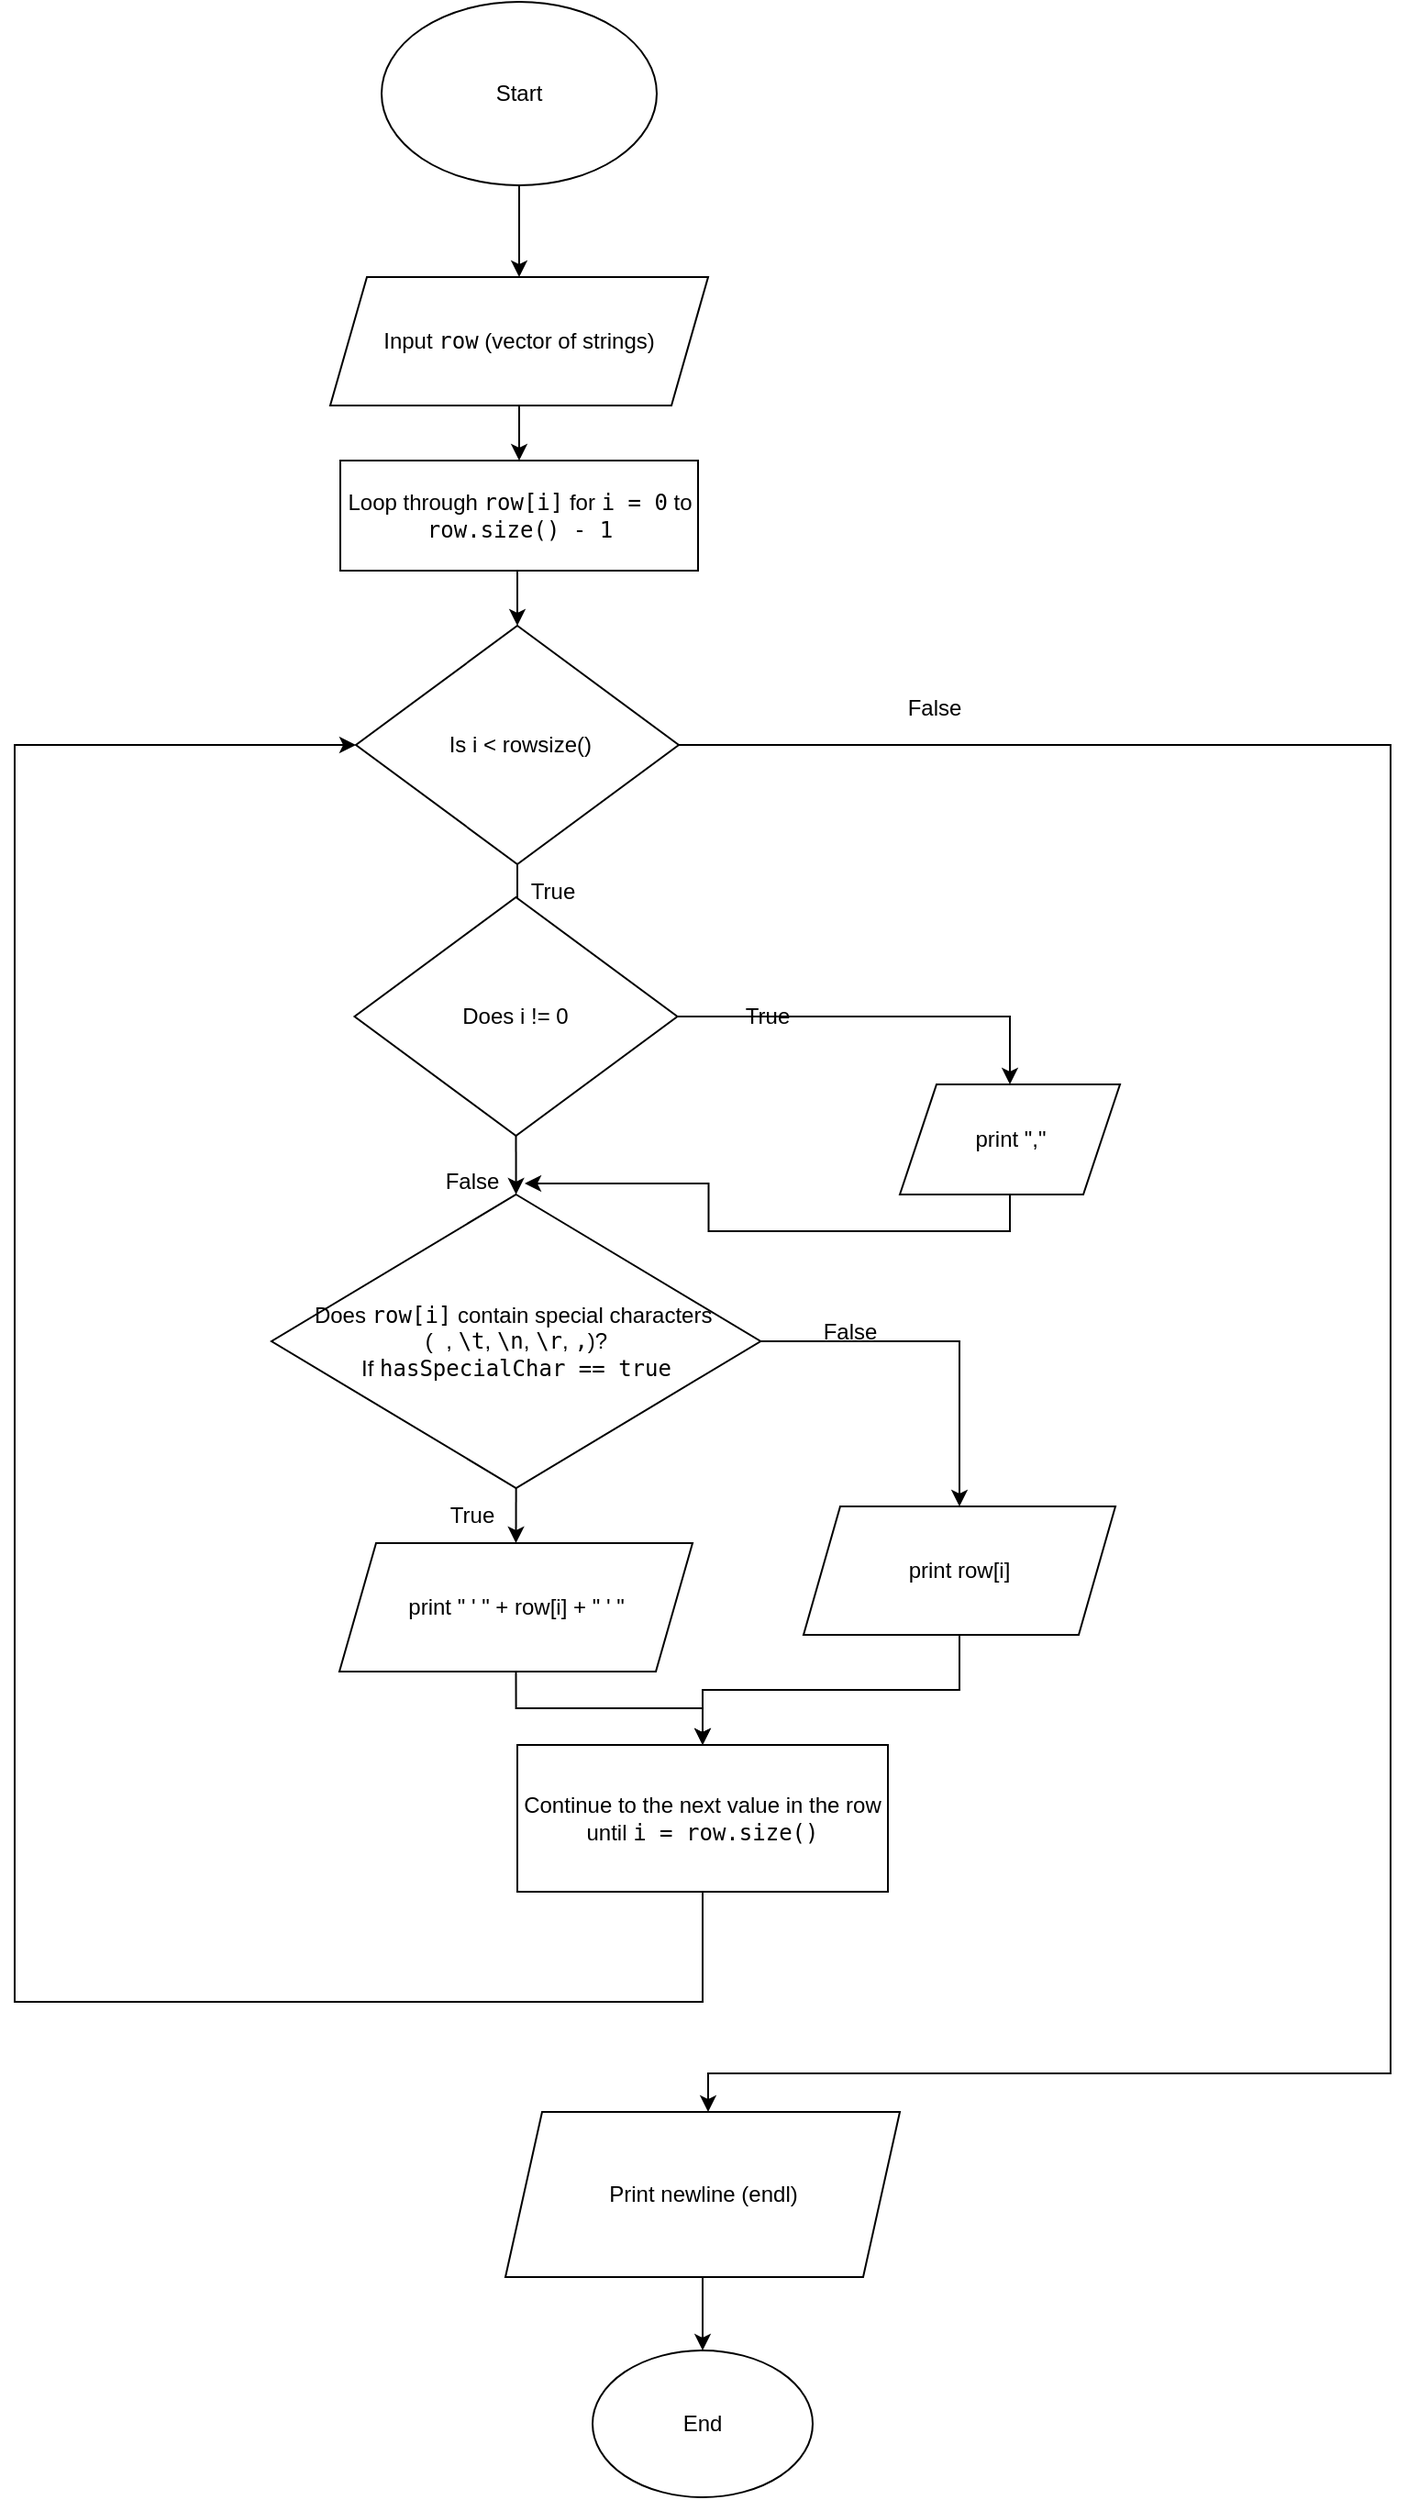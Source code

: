 <mxfile version="26.0.8">
  <diagram name="Page-1" id="CKTngOEfOdO_CjU0qafL">
    <mxGraphModel grid="1" page="1" gridSize="10" guides="1" tooltips="1" connect="1" arrows="1" fold="1" pageScale="1" pageWidth="827" pageHeight="1169" math="0" shadow="0">
      <root>
        <mxCell id="0" />
        <mxCell id="1" parent="0" />
        <mxCell id="98iDz8GCRPzG8NP3keVo-3" style="edgeStyle=orthogonalEdgeStyle;rounded=0;orthogonalLoop=1;jettySize=auto;html=1;entryX=0.5;entryY=0;entryDx=0;entryDy=0;" edge="1" parent="1" source="98iDz8GCRPzG8NP3keVo-1" target="98iDz8GCRPzG8NP3keVo-4">
          <mxGeometry relative="1" as="geometry">
            <mxPoint x="415" y="150" as="targetPoint" />
          </mxGeometry>
        </mxCell>
        <mxCell id="98iDz8GCRPzG8NP3keVo-1" value="Start" style="ellipse;whiteSpace=wrap;html=1;" vertex="1" parent="1">
          <mxGeometry x="340" y="40" width="150" height="100" as="geometry" />
        </mxCell>
        <mxCell id="98iDz8GCRPzG8NP3keVo-10" style="edgeStyle=orthogonalEdgeStyle;rounded=0;orthogonalLoop=1;jettySize=auto;html=1;exitX=0.5;exitY=1;exitDx=0;exitDy=0;entryX=0.5;entryY=0;entryDx=0;entryDy=0;" edge="1" parent="1" source="98iDz8GCRPzG8NP3keVo-4" target="98iDz8GCRPzG8NP3keVo-9">
          <mxGeometry relative="1" as="geometry" />
        </mxCell>
        <mxCell id="98iDz8GCRPzG8NP3keVo-4" value="Input &lt;code&gt;row&lt;/code&gt; (vector of strings)" style="shape=parallelogram;perimeter=parallelogramPerimeter;whiteSpace=wrap;html=1;fixedSize=1;" vertex="1" parent="1">
          <mxGeometry x="312" y="190" width="206" height="70" as="geometry" />
        </mxCell>
        <mxCell id="98iDz8GCRPzG8NP3keVo-13" style="edgeStyle=orthogonalEdgeStyle;rounded=0;orthogonalLoop=1;jettySize=auto;html=1;exitX=0.5;exitY=1;exitDx=0;exitDy=0;" edge="1" parent="1" source="98iDz8GCRPzG8NP3keVo-7" target="98iDz8GCRPzG8NP3keVo-12">
          <mxGeometry relative="1" as="geometry" />
        </mxCell>
        <mxCell id="98iDz8GCRPzG8NP3keVo-34" style="edgeStyle=orthogonalEdgeStyle;rounded=0;orthogonalLoop=1;jettySize=auto;html=1;exitX=1;exitY=0.5;exitDx=0;exitDy=0;entryX=0.5;entryY=0;entryDx=0;entryDy=0;" edge="1" parent="1" source="98iDz8GCRPzG8NP3keVo-7">
          <mxGeometry relative="1" as="geometry">
            <mxPoint x="518" y="1190" as="targetPoint" />
            <Array as="points">
              <mxPoint x="890" y="445" />
              <mxPoint x="890" y="1169" />
            </Array>
          </mxGeometry>
        </mxCell>
        <mxCell id="98iDz8GCRPzG8NP3keVo-7" value="&amp;nbsp;Is i &amp;lt; rowsize()" style="rhombus;whiteSpace=wrap;html=1;" vertex="1" parent="1">
          <mxGeometry x="326" y="380" width="176" height="130" as="geometry" />
        </mxCell>
        <mxCell id="98iDz8GCRPzG8NP3keVo-11" style="edgeStyle=orthogonalEdgeStyle;rounded=0;orthogonalLoop=1;jettySize=auto;html=1;exitX=0.5;exitY=1;exitDx=0;exitDy=0;entryX=0.5;entryY=0;entryDx=0;entryDy=0;" edge="1" parent="1" source="98iDz8GCRPzG8NP3keVo-9" target="98iDz8GCRPzG8NP3keVo-7">
          <mxGeometry relative="1" as="geometry" />
        </mxCell>
        <mxCell id="98iDz8GCRPzG8NP3keVo-9" value="Loop through &lt;code&gt;row[i]&lt;/code&gt; for &lt;code&gt;i = 0&lt;/code&gt; to &lt;code&gt;row.size() - 1&lt;/code&gt;" style="rounded=0;whiteSpace=wrap;html=1;" vertex="1" parent="1">
          <mxGeometry x="317.5" y="290" width="195" height="60" as="geometry" />
        </mxCell>
        <mxCell id="98iDz8GCRPzG8NP3keVo-19" style="edgeStyle=orthogonalEdgeStyle;rounded=0;orthogonalLoop=1;jettySize=auto;html=1;exitX=1;exitY=0.5;exitDx=0;exitDy=0;entryX=0.5;entryY=0;entryDx=0;entryDy=0;" edge="1" parent="1" source="98iDz8GCRPzG8NP3keVo-12" target="98iDz8GCRPzG8NP3keVo-18">
          <mxGeometry relative="1" as="geometry" />
        </mxCell>
        <mxCell id="xyDk_uZ-OIYQtleUEUWZ-5" style="edgeStyle=orthogonalEdgeStyle;rounded=0;orthogonalLoop=1;jettySize=auto;html=1;exitX=0.5;exitY=1;exitDx=0;exitDy=0;entryX=0.5;entryY=0;entryDx=0;entryDy=0;" edge="1" parent="1" source="98iDz8GCRPzG8NP3keVo-12" target="98iDz8GCRPzG8NP3keVo-14">
          <mxGeometry relative="1" as="geometry" />
        </mxCell>
        <mxCell id="98iDz8GCRPzG8NP3keVo-12" value="Does i != 0" style="rhombus;whiteSpace=wrap;html=1;" vertex="1" parent="1">
          <mxGeometry x="325.25" y="528" width="176" height="130" as="geometry" />
        </mxCell>
        <mxCell id="98iDz8GCRPzG8NP3keVo-26" style="edgeStyle=orthogonalEdgeStyle;rounded=0;orthogonalLoop=1;jettySize=auto;html=1;exitX=0.5;exitY=1;exitDx=0;exitDy=0;entryX=0.5;entryY=0;entryDx=0;entryDy=0;" edge="1" parent="1" source="98iDz8GCRPzG8NP3keVo-14" target="98iDz8GCRPzG8NP3keVo-24">
          <mxGeometry relative="1" as="geometry" />
        </mxCell>
        <mxCell id="98iDz8GCRPzG8NP3keVo-27" style="edgeStyle=orthogonalEdgeStyle;rounded=0;orthogonalLoop=1;jettySize=auto;html=1;exitX=1;exitY=0.5;exitDx=0;exitDy=0;entryX=0.5;entryY=0;entryDx=0;entryDy=0;" edge="1" parent="1" source="98iDz8GCRPzG8NP3keVo-14" target="98iDz8GCRPzG8NP3keVo-25">
          <mxGeometry relative="1" as="geometry" />
        </mxCell>
        <mxCell id="98iDz8GCRPzG8NP3keVo-14" value="Does &lt;code&gt;row[i]&lt;/code&gt; contain special characters&amp;nbsp;&lt;div&gt;(&lt;code&gt; &lt;/code&gt;, &lt;code&gt;\t&lt;/code&gt;, &lt;code&gt;\n&lt;/code&gt;, &lt;code&gt;\r&lt;/code&gt;, &lt;code&gt;,&lt;/code&gt;)?&lt;div&gt;If &lt;code&gt;hasSpecialChar == true&lt;/code&gt;&lt;/div&gt;&lt;/div&gt;" style="rhombus;whiteSpace=wrap;html=1;" vertex="1" parent="1">
          <mxGeometry x="280" y="690" width="266.63" height="160" as="geometry" />
        </mxCell>
        <mxCell id="98iDz8GCRPzG8NP3keVo-18" value="print &quot;,&quot;" style="shape=parallelogram;perimeter=parallelogramPerimeter;whiteSpace=wrap;html=1;fixedSize=1;" vertex="1" parent="1">
          <mxGeometry x="622.5" y="630" width="120" height="60" as="geometry" />
        </mxCell>
        <mxCell id="98iDz8GCRPzG8NP3keVo-29" style="edgeStyle=orthogonalEdgeStyle;rounded=0;orthogonalLoop=1;jettySize=auto;html=1;exitX=0.5;exitY=1;exitDx=0;exitDy=0;entryX=0.5;entryY=0;entryDx=0;entryDy=0;" edge="1" parent="1" source="98iDz8GCRPzG8NP3keVo-24" target="98iDz8GCRPzG8NP3keVo-28">
          <mxGeometry relative="1" as="geometry" />
        </mxCell>
        <mxCell id="98iDz8GCRPzG8NP3keVo-24" value="print &quot; &#39; &quot; + row[i] + &quot; &#39; &quot;" style="shape=parallelogram;perimeter=parallelogramPerimeter;whiteSpace=wrap;html=1;fixedSize=1;" vertex="1" parent="1">
          <mxGeometry x="317" y="880" width="192.5" height="70" as="geometry" />
        </mxCell>
        <mxCell id="98iDz8GCRPzG8NP3keVo-31" style="edgeStyle=orthogonalEdgeStyle;rounded=0;orthogonalLoop=1;jettySize=auto;html=1;exitX=0.5;exitY=1;exitDx=0;exitDy=0;entryX=0.5;entryY=0;entryDx=0;entryDy=0;" edge="1" parent="1" source="98iDz8GCRPzG8NP3keVo-25" target="98iDz8GCRPzG8NP3keVo-28">
          <mxGeometry relative="1" as="geometry">
            <mxPoint x="520" y="955" as="targetPoint" />
          </mxGeometry>
        </mxCell>
        <mxCell id="98iDz8GCRPzG8NP3keVo-25" value="print row[i]" style="shape=parallelogram;perimeter=parallelogramPerimeter;whiteSpace=wrap;html=1;fixedSize=1;" vertex="1" parent="1">
          <mxGeometry x="570" y="860" width="170" height="70" as="geometry" />
        </mxCell>
        <mxCell id="xyDk_uZ-OIYQtleUEUWZ-3" style="edgeStyle=orthogonalEdgeStyle;rounded=0;orthogonalLoop=1;jettySize=auto;html=1;entryX=0;entryY=0.5;entryDx=0;entryDy=0;" edge="1" parent="1" source="98iDz8GCRPzG8NP3keVo-28" target="98iDz8GCRPzG8NP3keVo-7">
          <mxGeometry relative="1" as="geometry">
            <Array as="points">
              <mxPoint x="515" y="1130" />
              <mxPoint x="140" y="1130" />
              <mxPoint x="140" y="445" />
            </Array>
          </mxGeometry>
        </mxCell>
        <mxCell id="98iDz8GCRPzG8NP3keVo-28" value="Continue to the next value in the row until &lt;code&gt;i = row.size()&lt;/code&gt;" style="rounded=0;whiteSpace=wrap;html=1;" vertex="1" parent="1">
          <mxGeometry x="414" y="990" width="202" height="80" as="geometry" />
        </mxCell>
        <mxCell id="98iDz8GCRPzG8NP3keVo-39" style="edgeStyle=orthogonalEdgeStyle;rounded=0;orthogonalLoop=1;jettySize=auto;html=1;exitX=0.5;exitY=1;exitDx=0;exitDy=0;entryX=0.5;entryY=0;entryDx=0;entryDy=0;" edge="1" parent="1" source="98iDz8GCRPzG8NP3keVo-35" target="98iDz8GCRPzG8NP3keVo-38">
          <mxGeometry relative="1" as="geometry" />
        </mxCell>
        <mxCell id="98iDz8GCRPzG8NP3keVo-35" value="Print newline (endl)" style="shape=parallelogram;perimeter=parallelogramPerimeter;whiteSpace=wrap;html=1;fixedSize=1;" vertex="1" parent="1">
          <mxGeometry x="407.5" y="1190" width="215" height="90" as="geometry" />
        </mxCell>
        <mxCell id="98iDz8GCRPzG8NP3keVo-38" value="End" style="ellipse;whiteSpace=wrap;html=1;" vertex="1" parent="1">
          <mxGeometry x="455" y="1320" width="120" height="80" as="geometry" />
        </mxCell>
        <mxCell id="98iDz8GCRPzG8NP3keVo-40" value="True" style="text;html=1;align=center;verticalAlign=middle;resizable=0;points=[];autosize=1;strokeColor=none;fillColor=none;" vertex="1" parent="1">
          <mxGeometry x="407.5" y="510" width="50" height="30" as="geometry" />
        </mxCell>
        <mxCell id="98iDz8GCRPzG8NP3keVo-41" value="False" style="text;html=1;align=center;verticalAlign=middle;resizable=0;points=[];autosize=1;strokeColor=none;fillColor=none;" vertex="1" parent="1">
          <mxGeometry x="616" y="410" width="50" height="30" as="geometry" />
        </mxCell>
        <mxCell id="98iDz8GCRPzG8NP3keVo-44" value="True" style="text;html=1;align=center;verticalAlign=middle;resizable=0;points=[];autosize=1;strokeColor=none;fillColor=none;" vertex="1" parent="1">
          <mxGeometry x="525" y="578" width="50" height="30" as="geometry" />
        </mxCell>
        <mxCell id="98iDz8GCRPzG8NP3keVo-45" value="False" style="text;html=1;align=center;verticalAlign=middle;resizable=0;points=[];autosize=1;strokeColor=none;fillColor=none;" vertex="1" parent="1">
          <mxGeometry x="364" y="668" width="50" height="30" as="geometry" />
        </mxCell>
        <mxCell id="98iDz8GCRPzG8NP3keVo-46" value="False" style="text;html=1;align=center;verticalAlign=middle;resizable=0;points=[];autosize=1;strokeColor=none;fillColor=none;" vertex="1" parent="1">
          <mxGeometry x="570" y="750" width="50" height="30" as="geometry" />
        </mxCell>
        <mxCell id="98iDz8GCRPzG8NP3keVo-47" value="True" style="text;html=1;align=center;verticalAlign=middle;resizable=0;points=[];autosize=1;strokeColor=none;fillColor=none;" vertex="1" parent="1">
          <mxGeometry x="364" y="850" width="50" height="30" as="geometry" />
        </mxCell>
        <mxCell id="xyDk_uZ-OIYQtleUEUWZ-7" style="edgeStyle=orthogonalEdgeStyle;rounded=0;orthogonalLoop=1;jettySize=auto;html=1;exitX=0.5;exitY=1;exitDx=0;exitDy=0;entryX=1.08;entryY=0.533;entryDx=0;entryDy=0;entryPerimeter=0;" edge="1" parent="1" source="98iDz8GCRPzG8NP3keVo-18" target="98iDz8GCRPzG8NP3keVo-45">
          <mxGeometry relative="1" as="geometry" />
        </mxCell>
      </root>
    </mxGraphModel>
  </diagram>
</mxfile>
